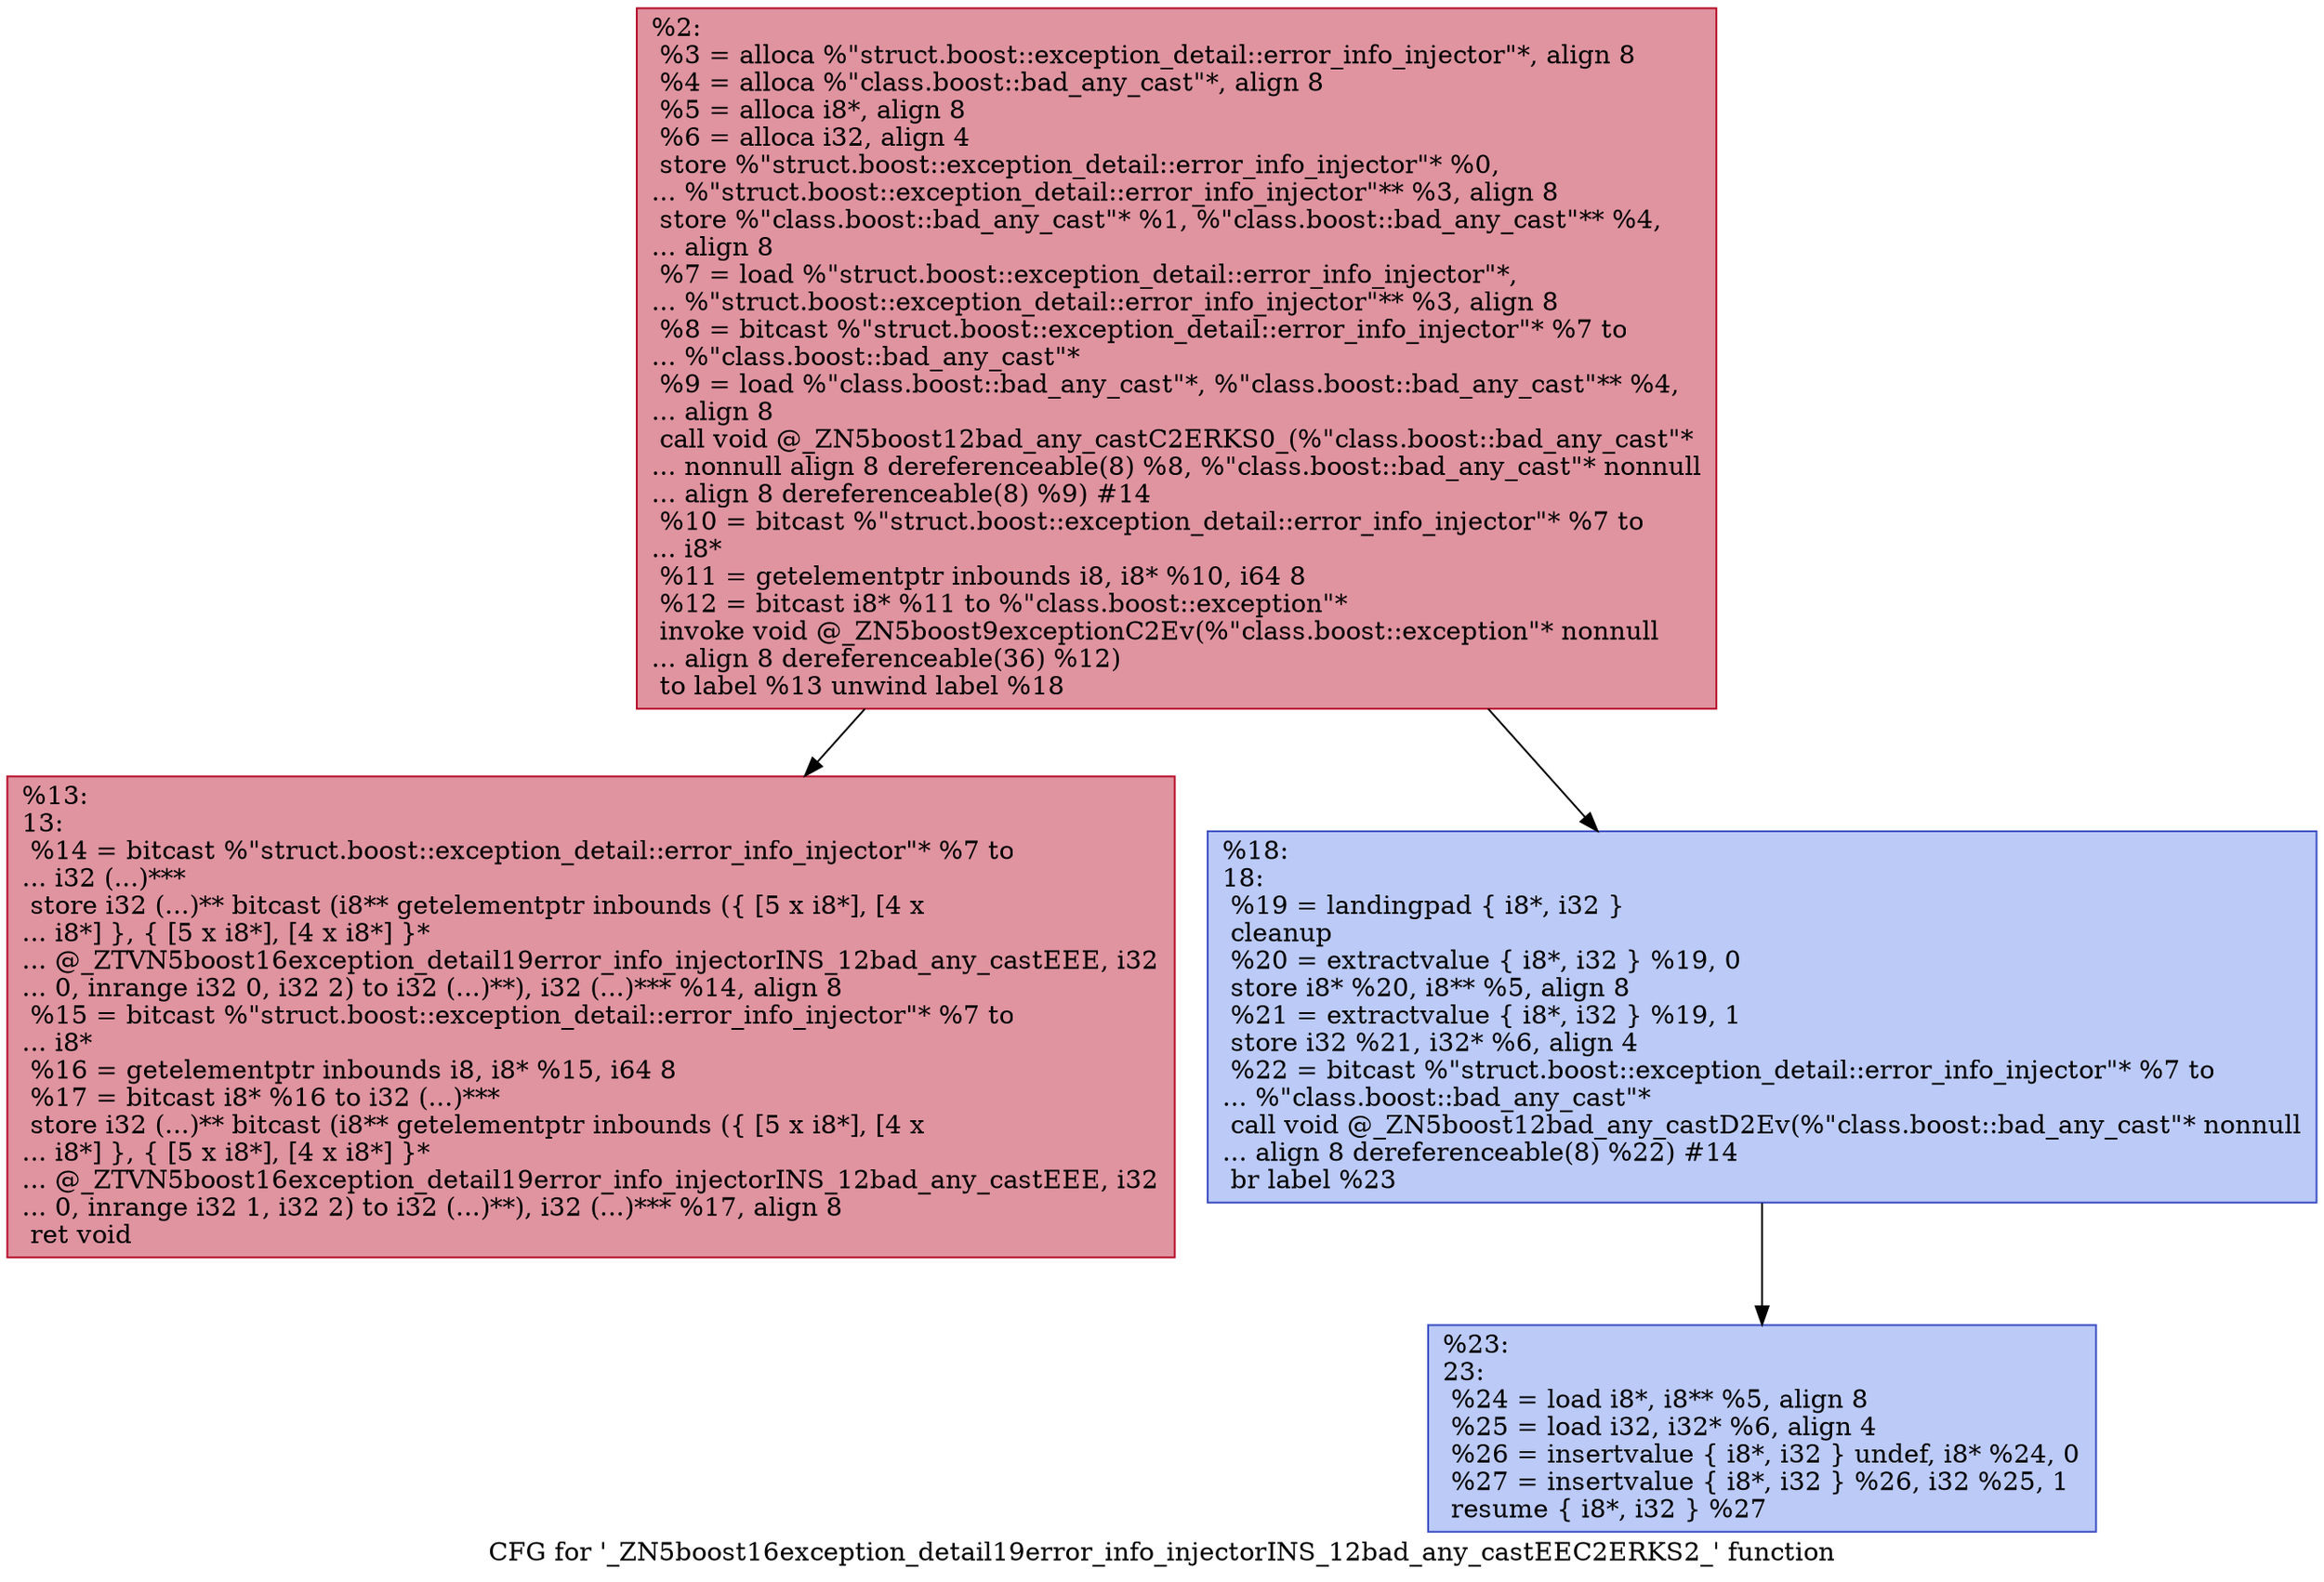 digraph "CFG for '_ZN5boost16exception_detail19error_info_injectorINS_12bad_any_castEEC2ERKS2_' function" {
	label="CFG for '_ZN5boost16exception_detail19error_info_injectorINS_12bad_any_castEEC2ERKS2_' function";

	Node0x55aa9bba4de0 [shape=record,color="#b70d28ff", style=filled, fillcolor="#b70d2870",label="{%2:\l  %3 = alloca %\"struct.boost::exception_detail::error_info_injector\"*, align 8\l  %4 = alloca %\"class.boost::bad_any_cast\"*, align 8\l  %5 = alloca i8*, align 8\l  %6 = alloca i32, align 4\l  store %\"struct.boost::exception_detail::error_info_injector\"* %0,\l... %\"struct.boost::exception_detail::error_info_injector\"** %3, align 8\l  store %\"class.boost::bad_any_cast\"* %1, %\"class.boost::bad_any_cast\"** %4,\l... align 8\l  %7 = load %\"struct.boost::exception_detail::error_info_injector\"*,\l... %\"struct.boost::exception_detail::error_info_injector\"** %3, align 8\l  %8 = bitcast %\"struct.boost::exception_detail::error_info_injector\"* %7 to\l... %\"class.boost::bad_any_cast\"*\l  %9 = load %\"class.boost::bad_any_cast\"*, %\"class.boost::bad_any_cast\"** %4,\l... align 8\l  call void @_ZN5boost12bad_any_castC2ERKS0_(%\"class.boost::bad_any_cast\"*\l... nonnull align 8 dereferenceable(8) %8, %\"class.boost::bad_any_cast\"* nonnull\l... align 8 dereferenceable(8) %9) #14\l  %10 = bitcast %\"struct.boost::exception_detail::error_info_injector\"* %7 to\l... i8*\l  %11 = getelementptr inbounds i8, i8* %10, i64 8\l  %12 = bitcast i8* %11 to %\"class.boost::exception\"*\l  invoke void @_ZN5boost9exceptionC2Ev(%\"class.boost::exception\"* nonnull\l... align 8 dereferenceable(36) %12)\l          to label %13 unwind label %18\l}"];
	Node0x55aa9bba4de0 -> Node0x55aa9bba5510;
	Node0x55aa9bba4de0 -> Node0x55aa9bba5560;
	Node0x55aa9bba5510 [shape=record,color="#b70d28ff", style=filled, fillcolor="#b70d2870",label="{%13:\l13:                                               \l  %14 = bitcast %\"struct.boost::exception_detail::error_info_injector\"* %7 to\l... i32 (...)***\l  store i32 (...)** bitcast (i8** getelementptr inbounds (\{ [5 x i8*], [4 x\l... i8*] \}, \{ [5 x i8*], [4 x i8*] \}*\l... @_ZTVN5boost16exception_detail19error_info_injectorINS_12bad_any_castEEE, i32\l... 0, inrange i32 0, i32 2) to i32 (...)**), i32 (...)*** %14, align 8\l  %15 = bitcast %\"struct.boost::exception_detail::error_info_injector\"* %7 to\l... i8*\l  %16 = getelementptr inbounds i8, i8* %15, i64 8\l  %17 = bitcast i8* %16 to i32 (...)***\l  store i32 (...)** bitcast (i8** getelementptr inbounds (\{ [5 x i8*], [4 x\l... i8*] \}, \{ [5 x i8*], [4 x i8*] \}*\l... @_ZTVN5boost16exception_detail19error_info_injectorINS_12bad_any_castEEE, i32\l... 0, inrange i32 1, i32 2) to i32 (...)**), i32 (...)*** %17, align 8\l  ret void\l}"];
	Node0x55aa9bba5560 [shape=record,color="#3d50c3ff", style=filled, fillcolor="#6687ed70",label="{%18:\l18:                                               \l  %19 = landingpad \{ i8*, i32 \}\l          cleanup\l  %20 = extractvalue \{ i8*, i32 \} %19, 0\l  store i8* %20, i8** %5, align 8\l  %21 = extractvalue \{ i8*, i32 \} %19, 1\l  store i32 %21, i32* %6, align 4\l  %22 = bitcast %\"struct.boost::exception_detail::error_info_injector\"* %7 to\l... %\"class.boost::bad_any_cast\"*\l  call void @_ZN5boost12bad_any_castD2Ev(%\"class.boost::bad_any_cast\"* nonnull\l... align 8 dereferenceable(8) %22) #14\l  br label %23\l}"];
	Node0x55aa9bba5560 -> Node0x55aa9bba5ea0;
	Node0x55aa9bba5ea0 [shape=record,color="#3d50c3ff", style=filled, fillcolor="#6687ed70",label="{%23:\l23:                                               \l  %24 = load i8*, i8** %5, align 8\l  %25 = load i32, i32* %6, align 4\l  %26 = insertvalue \{ i8*, i32 \} undef, i8* %24, 0\l  %27 = insertvalue \{ i8*, i32 \} %26, i32 %25, 1\l  resume \{ i8*, i32 \} %27\l}"];
}

